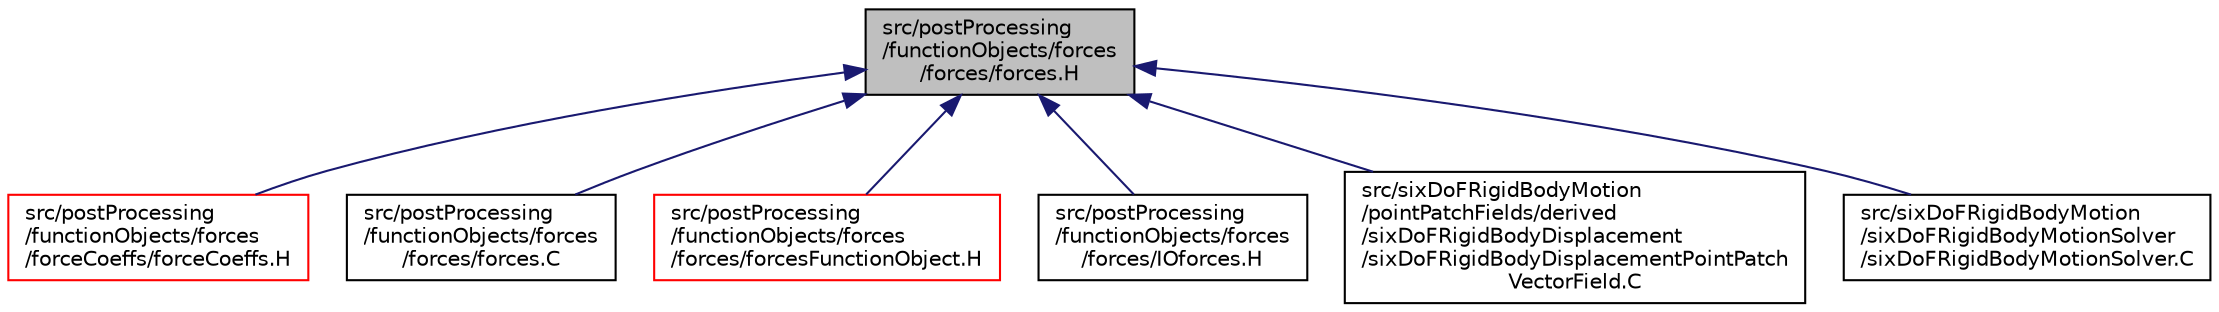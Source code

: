 digraph "src/postProcessing/functionObjects/forces/forces/forces.H"
{
  bgcolor="transparent";
  edge [fontname="Helvetica",fontsize="10",labelfontname="Helvetica",labelfontsize="10"];
  node [fontname="Helvetica",fontsize="10",shape=record];
  Node1 [label="src/postProcessing\l/functionObjects/forces\l/forces/forces.H",height=0.2,width=0.4,color="black", fillcolor="grey75", style="filled", fontcolor="black"];
  Node1 -> Node2 [dir="back",color="midnightblue",fontsize="10",style="solid",fontname="Helvetica"];
  Node2 [label="src/postProcessing\l/functionObjects/forces\l/forceCoeffs/forceCoeffs.H",height=0.2,width=0.4,color="red",URL="$a09271.html"];
  Node1 -> Node3 [dir="back",color="midnightblue",fontsize="10",style="solid",fontname="Helvetica"];
  Node3 [label="src/postProcessing\l/functionObjects/forces\l/forces/forces.C",height=0.2,width=0.4,color="black",URL="$a09275.html"];
  Node1 -> Node4 [dir="back",color="midnightblue",fontsize="10",style="solid",fontname="Helvetica"];
  Node4 [label="src/postProcessing\l/functionObjects/forces\l/forces/forcesFunctionObject.H",height=0.2,width=0.4,color="red",URL="$a09278.html"];
  Node1 -> Node5 [dir="back",color="midnightblue",fontsize="10",style="solid",fontname="Helvetica"];
  Node5 [label="src/postProcessing\l/functionObjects/forces\l/forces/IOforces.H",height=0.2,width=0.4,color="black",URL="$a09279.html"];
  Node1 -> Node6 [dir="back",color="midnightblue",fontsize="10",style="solid",fontname="Helvetica"];
  Node6 [label="src/sixDoFRigidBodyMotion\l/pointPatchFields/derived\l/sixDoFRigidBodyDisplacement\l/sixDoFRigidBodyDisplacementPointPatch\lVectorField.C",height=0.2,width=0.4,color="black",URL="$a09750.html"];
  Node1 -> Node7 [dir="back",color="midnightblue",fontsize="10",style="solid",fontname="Helvetica"];
  Node7 [label="src/sixDoFRigidBodyMotion\l/sixDoFRigidBodyMotionSolver\l/sixDoFRigidBodyMotionSolver.C",height=0.2,width=0.4,color="black",URL="$a09795.html"];
}
